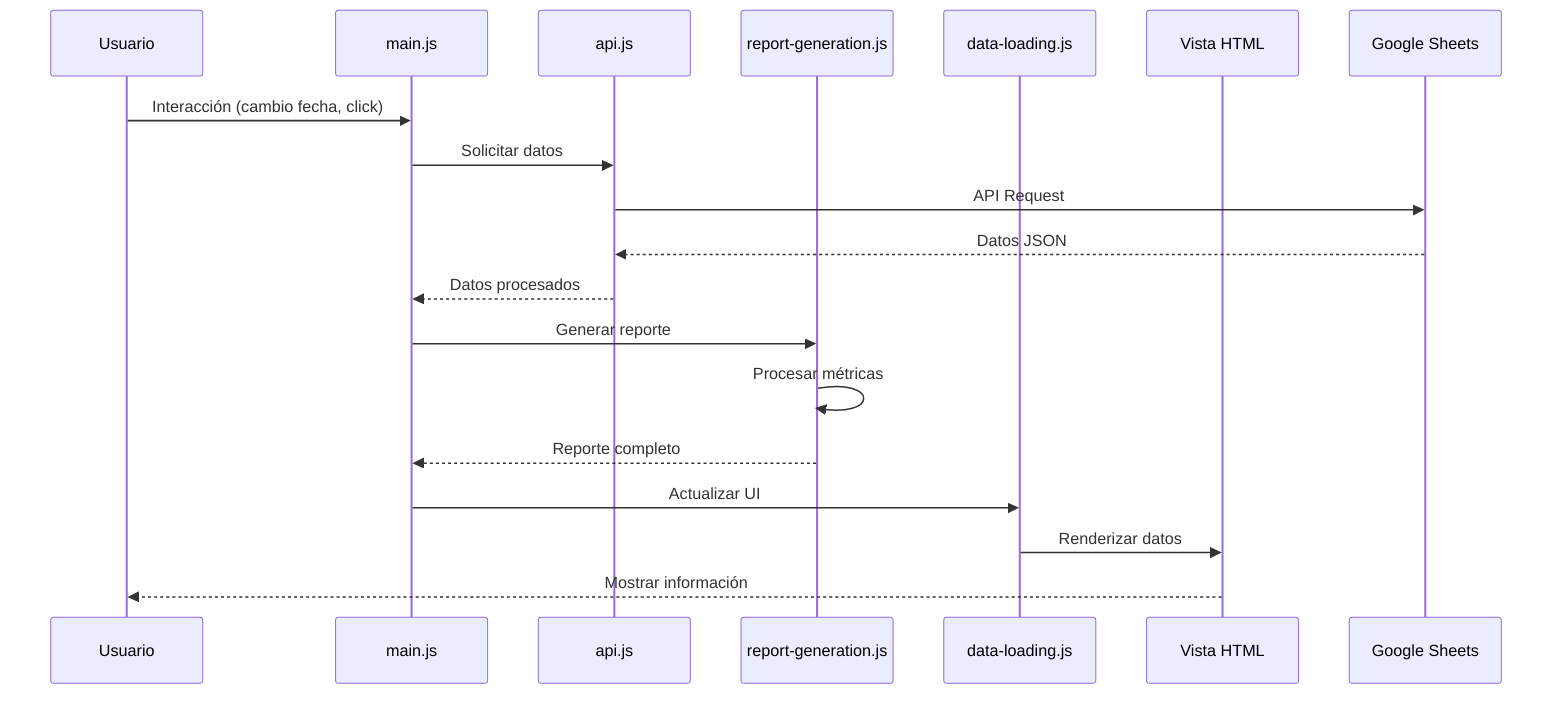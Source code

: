 sequenceDiagram
    participant U as Usuario
    participant M as main.js
    participant A as api.js
    participant R as report-generation.js
    participant D as data-loading.js
    participant V as Vista HTML
    
    U->>M: Interacción (cambio fecha, click)
    M->>A: Solicitar datos
    A->>Google Sheets: API Request
    Google Sheets-->>A: Datos JSON
    A-->>M: Datos procesados
    M->>R: Generar reporte
    R->>R: Procesar métricas
    R-->>M: Reporte completo
    M->>D: Actualizar UI
    D->>V: Renderizar datos
    V-->>U: Mostrar información